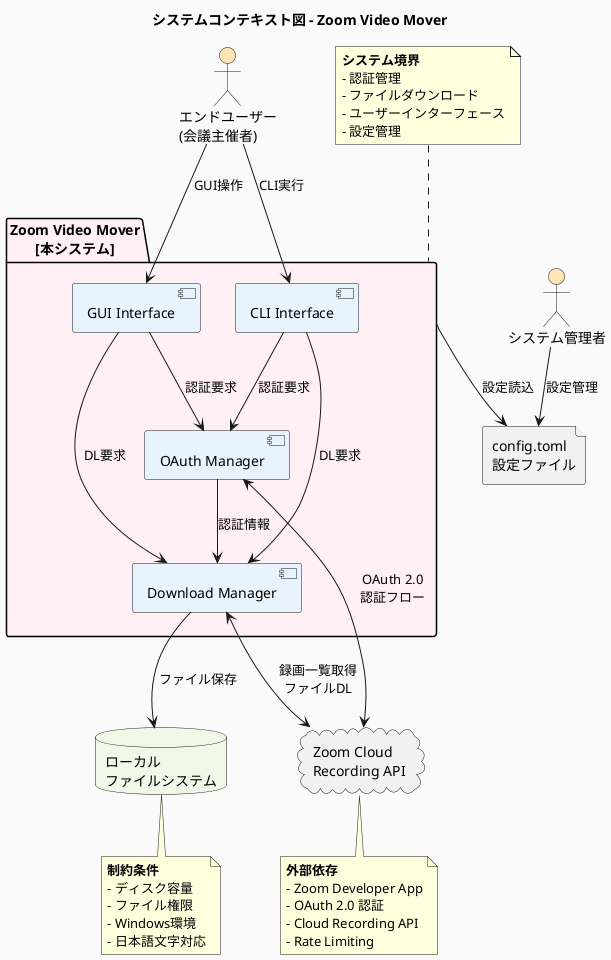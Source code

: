 @startuml システムコンテキスト図
!define RECTANGLE class

skinparam backgroundColor #FAFAFA
skinparam actorBackgroundColor #FFE4B5
skinparam componentBackgroundColor #E8F4FD
skinparam databaseBackgroundColor #F0F8E8
skinparam packageBackgroundColor #FFF0F5

title システムコンテキスト図 - Zoom Video Mover

actor "エンドユーザー\n(会議主催者)" as User
actor "システム管理者" as Admin

package "Zoom Video Mover\n[本システム]" as System {
  component "CLI Interface" as CLI
  component "GUI Interface" as GUI
  component "OAuth Manager" as OAuth
  component "Download Manager" as DL
}

cloud "Zoom Cloud\nRecording API" as ZoomAPI
database "ローカル\nファイルシステム" as LocalFS
file "config.toml\n設定ファイル" as Config

' ユーザーとシステムの関係
User --> GUI : "GUI操作"
User --> CLI : "CLI実行"
Admin --> Config : "設定管理"

' システム内部の関係
GUI --> OAuth : "認証要求"
CLI --> OAuth : "認証要求"
OAuth --> DL : "認証情報"
GUI --> DL : "DL要求"
CLI --> DL : "DL要求"

' 外部システムとの関係
OAuth <--> ZoomAPI : "OAuth 2.0\n認証フロー"
DL <--> ZoomAPI : "録画一覧取得\nファイルDL"
DL --> LocalFS : "ファイル保存"
System --> Config : "設定読込"

' 境界の明示
note top of System
  **システム境界**
  - 認証管理
  - ファイルダウンロード
  - ユーザーインターフェース
  - 設定管理
end note

note bottom of ZoomAPI
  **外部依存**
  - Zoom Developer App
  - OAuth 2.0 認証
  - Cloud Recording API
  - Rate Limiting
end note

note bottom of LocalFS
  **制約条件**
  - ディスク容量
  - ファイル権限
  - Windows環境
  - 日本語文字対応
end note

@enduml